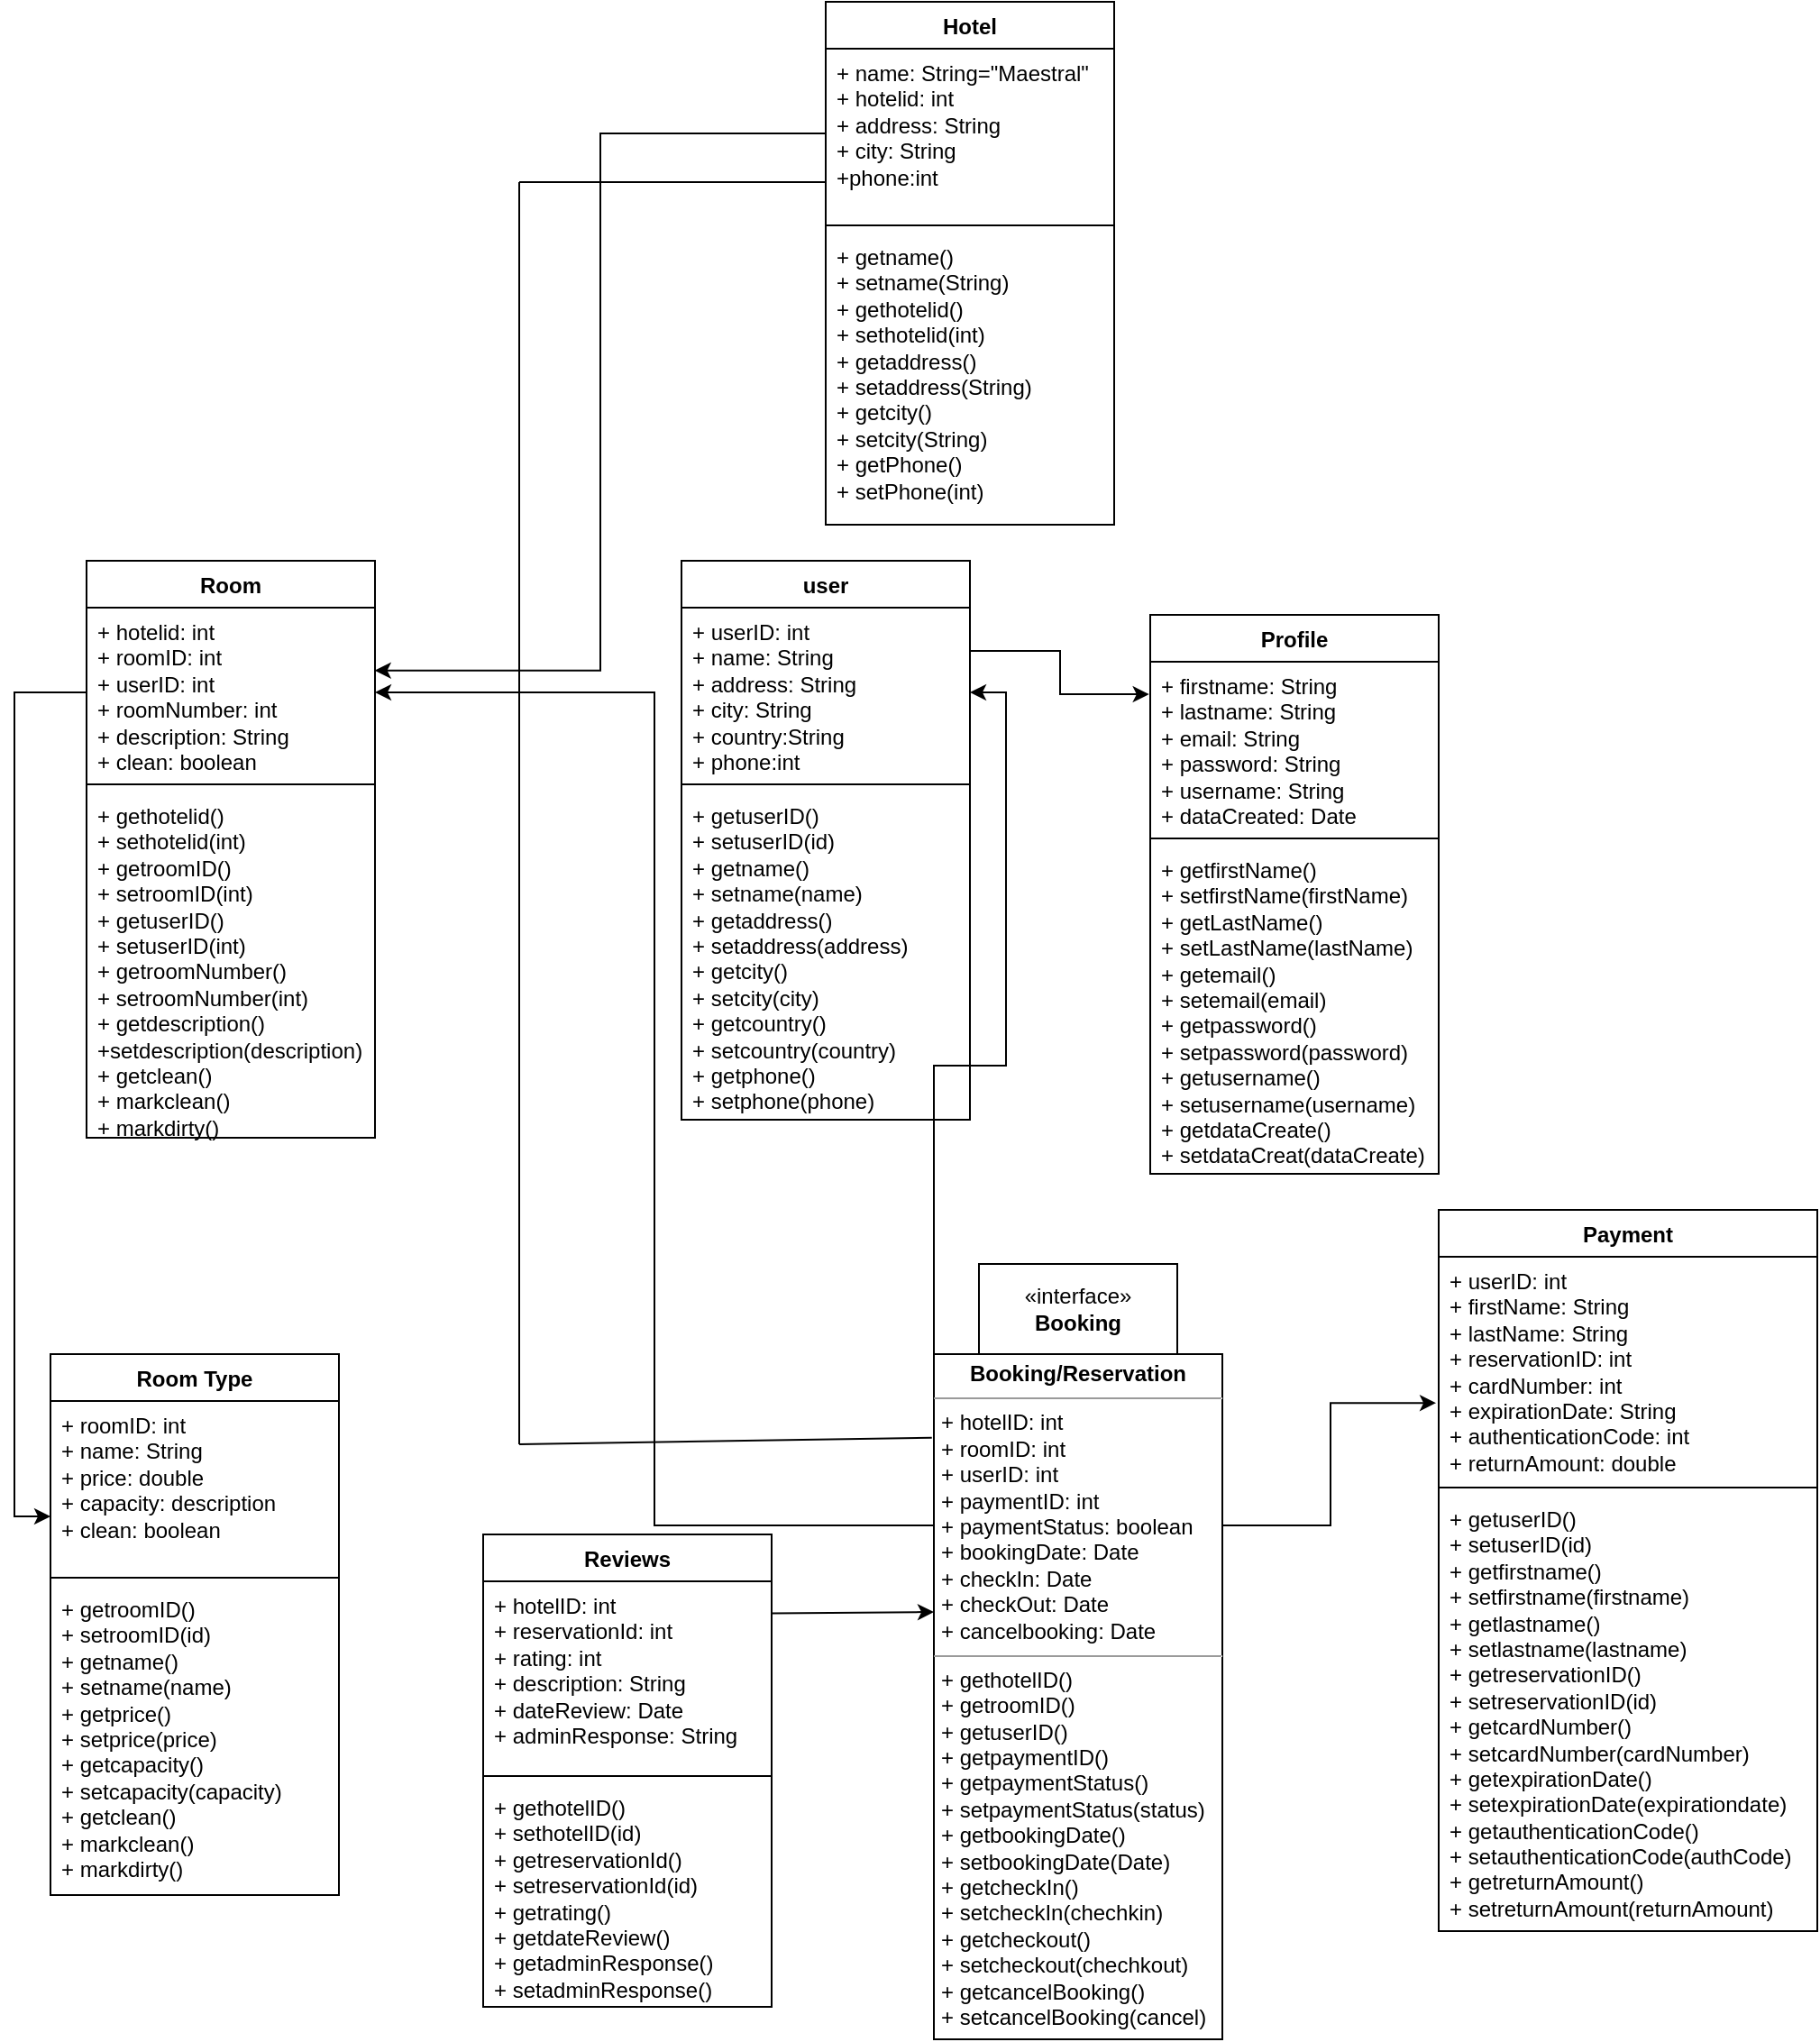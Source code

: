 <mxfile version="22.1.11" type="device">
  <diagram name="Page-1" id="9f46799a-70d6-7492-0946-bef42562c5a5">
    <mxGraphModel dx="2227" dy="1282" grid="1" gridSize="10" guides="1" tooltips="1" connect="1" arrows="1" fold="1" page="1" pageScale="1" pageWidth="1100" pageHeight="850" background="none" math="0" shadow="0">
      <root>
        <mxCell id="0" />
        <mxCell id="1" parent="0" />
        <mxCell id="sUcjQJHlJMkvDkXxaXbN-1" value="Hotel" style="swimlane;fontStyle=1;align=center;verticalAlign=top;childLayout=stackLayout;horizontal=1;startSize=26;horizontalStack=0;resizeParent=1;resizeParentMax=0;resizeLast=0;collapsible=1;marginBottom=0;whiteSpace=wrap;html=1;" vertex="1" parent="1">
          <mxGeometry x="470" y="10" width="160" height="290" as="geometry" />
        </mxCell>
        <mxCell id="sUcjQJHlJMkvDkXxaXbN-2" value="+ name: String=&quot;Maestral&quot;&lt;br&gt;+ hotelid: int&lt;br&gt;+ address: String&lt;br&gt;+ city: String&lt;br&gt;+phone:int" style="text;strokeColor=none;fillColor=none;align=left;verticalAlign=top;spacingLeft=4;spacingRight=4;overflow=hidden;rotatable=0;points=[[0,0.5],[1,0.5]];portConstraint=eastwest;whiteSpace=wrap;html=1;" vertex="1" parent="sUcjQJHlJMkvDkXxaXbN-1">
          <mxGeometry y="26" width="160" height="94" as="geometry" />
        </mxCell>
        <mxCell id="sUcjQJHlJMkvDkXxaXbN-3" value="" style="line;strokeWidth=1;fillColor=none;align=left;verticalAlign=middle;spacingTop=-1;spacingLeft=3;spacingRight=3;rotatable=0;labelPosition=right;points=[];portConstraint=eastwest;strokeColor=inherit;" vertex="1" parent="sUcjQJHlJMkvDkXxaXbN-1">
          <mxGeometry y="120" width="160" height="8" as="geometry" />
        </mxCell>
        <mxCell id="sUcjQJHlJMkvDkXxaXbN-4" value="+ getname()&lt;br&gt;+ setname(String)&lt;br&gt;+ gethotelid()&lt;br&gt;+ sethotelid(int)&lt;br&gt;+ getaddress()&lt;br&gt;+ setaddress(String)&lt;br&gt;+ getcity()&lt;br&gt;+ setcity(String)&lt;br&gt;+ getPhone()&lt;br&gt;+ setPhone(int)&lt;br&gt;" style="text;strokeColor=none;fillColor=none;align=left;verticalAlign=top;spacingLeft=4;spacingRight=4;overflow=hidden;rotatable=0;points=[[0,0.5],[1,0.5]];portConstraint=eastwest;whiteSpace=wrap;html=1;" vertex="1" parent="sUcjQJHlJMkvDkXxaXbN-1">
          <mxGeometry y="128" width="160" height="162" as="geometry" />
        </mxCell>
        <mxCell id="sUcjQJHlJMkvDkXxaXbN-9" value="Room" style="swimlane;fontStyle=1;align=center;verticalAlign=top;childLayout=stackLayout;horizontal=1;startSize=26;horizontalStack=0;resizeParent=1;resizeParentMax=0;resizeLast=0;collapsible=1;marginBottom=0;whiteSpace=wrap;html=1;" vertex="1" parent="1">
          <mxGeometry x="60" y="320" width="160" height="320" as="geometry" />
        </mxCell>
        <mxCell id="sUcjQJHlJMkvDkXxaXbN-10" value="+ hotelid: int&lt;br&gt;+ roomID: int&lt;br&gt;+ userID: int&amp;nbsp;&lt;br&gt;+ roomNumber: int&lt;br&gt;+ description: String&lt;br&gt;+ clean: boolean" style="text;strokeColor=none;fillColor=none;align=left;verticalAlign=top;spacingLeft=4;spacingRight=4;overflow=hidden;rotatable=0;points=[[0,0.5],[1,0.5]];portConstraint=eastwest;whiteSpace=wrap;html=1;" vertex="1" parent="sUcjQJHlJMkvDkXxaXbN-9">
          <mxGeometry y="26" width="160" height="94" as="geometry" />
        </mxCell>
        <mxCell id="sUcjQJHlJMkvDkXxaXbN-11" value="" style="line;strokeWidth=1;fillColor=none;align=left;verticalAlign=middle;spacingTop=-1;spacingLeft=3;spacingRight=3;rotatable=0;labelPosition=right;points=[];portConstraint=eastwest;strokeColor=inherit;" vertex="1" parent="sUcjQJHlJMkvDkXxaXbN-9">
          <mxGeometry y="120" width="160" height="8" as="geometry" />
        </mxCell>
        <mxCell id="sUcjQJHlJMkvDkXxaXbN-12" value="+ gethotelid()&lt;br&gt;+ sethotelid(int)&lt;br&gt;+ getroomID()&lt;br&gt;+ setroomID(int)&lt;br&gt;+ getuserID()&lt;br&gt;+ setuserID(int)&lt;br&gt;+ getroomNumber()&lt;br&gt;+ setroomNumber(int)&lt;br&gt;+ getdescription()&lt;br&gt;+setdescription(description)&lt;br&gt;+ getclean()&lt;br&gt;+ markclean()&lt;br&gt;+ markdirty()&lt;br&gt;&lt;br&gt;" style="text;strokeColor=none;fillColor=none;align=left;verticalAlign=top;spacingLeft=4;spacingRight=4;overflow=hidden;rotatable=0;points=[[0,0.5],[1,0.5]];portConstraint=eastwest;whiteSpace=wrap;html=1;" vertex="1" parent="sUcjQJHlJMkvDkXxaXbN-9">
          <mxGeometry y="128" width="160" height="192" as="geometry" />
        </mxCell>
        <mxCell id="sUcjQJHlJMkvDkXxaXbN-15" style="edgeStyle=orthogonalEdgeStyle;rounded=0;orthogonalLoop=1;jettySize=auto;html=1;entryX=0.999;entryY=0.371;entryDx=0;entryDy=0;entryPerimeter=0;" edge="1" parent="1" source="sUcjQJHlJMkvDkXxaXbN-2" target="sUcjQJHlJMkvDkXxaXbN-10">
          <mxGeometry relative="1" as="geometry" />
        </mxCell>
        <mxCell id="sUcjQJHlJMkvDkXxaXbN-16" value="Room Type" style="swimlane;fontStyle=1;align=center;verticalAlign=top;childLayout=stackLayout;horizontal=1;startSize=26;horizontalStack=0;resizeParent=1;resizeParentMax=0;resizeLast=0;collapsible=1;marginBottom=0;whiteSpace=wrap;html=1;" vertex="1" parent="1">
          <mxGeometry x="40" y="760" width="160" height="300" as="geometry" />
        </mxCell>
        <mxCell id="sUcjQJHlJMkvDkXxaXbN-17" value="+ roomID: int&lt;br&gt;+ name: String&lt;br&gt;+ price: double&lt;br&gt;+ capacity: description&lt;br&gt;+ clean: boolean&lt;br&gt;" style="text;strokeColor=none;fillColor=none;align=left;verticalAlign=top;spacingLeft=4;spacingRight=4;overflow=hidden;rotatable=0;points=[[0,0.5],[1,0.5]];portConstraint=eastwest;whiteSpace=wrap;html=1;" vertex="1" parent="sUcjQJHlJMkvDkXxaXbN-16">
          <mxGeometry y="26" width="160" height="94" as="geometry" />
        </mxCell>
        <mxCell id="sUcjQJHlJMkvDkXxaXbN-18" value="" style="line;strokeWidth=1;fillColor=none;align=left;verticalAlign=middle;spacingTop=-1;spacingLeft=3;spacingRight=3;rotatable=0;labelPosition=right;points=[];portConstraint=eastwest;strokeColor=inherit;" vertex="1" parent="sUcjQJHlJMkvDkXxaXbN-16">
          <mxGeometry y="120" width="160" height="8" as="geometry" />
        </mxCell>
        <mxCell id="sUcjQJHlJMkvDkXxaXbN-19" value="+ getroomID()&lt;br&gt;+ setroomID(id)&lt;br&gt;+ getname()&lt;br&gt;+ setname(name)&lt;br&gt;+ getprice()&lt;br&gt;+ setprice(price)&lt;br&gt;+ getcapacity()&lt;br&gt;+ setcapacity(capacity)&lt;br&gt;+ getclean()&lt;br&gt;+ markclean()&lt;br&gt;+ markdirty()" style="text;strokeColor=none;fillColor=none;align=left;verticalAlign=top;spacingLeft=4;spacingRight=4;overflow=hidden;rotatable=0;points=[[0,0.5],[1,0.5]];portConstraint=eastwest;whiteSpace=wrap;html=1;" vertex="1" parent="sUcjQJHlJMkvDkXxaXbN-16">
          <mxGeometry y="128" width="160" height="172" as="geometry" />
        </mxCell>
        <mxCell id="sUcjQJHlJMkvDkXxaXbN-28" style="edgeStyle=orthogonalEdgeStyle;rounded=0;orthogonalLoop=1;jettySize=auto;html=1;exitX=0;exitY=0.25;exitDx=0;exitDy=0;entryX=1;entryY=0.5;entryDx=0;entryDy=0;" edge="1" parent="1" source="sUcjQJHlJMkvDkXxaXbN-26" target="sUcjQJHlJMkvDkXxaXbN-10">
          <mxGeometry relative="1" as="geometry">
            <mxPoint x="260" y="370" as="targetPoint" />
          </mxGeometry>
        </mxCell>
        <mxCell id="sUcjQJHlJMkvDkXxaXbN-36" style="edgeStyle=orthogonalEdgeStyle;rounded=0;orthogonalLoop=1;jettySize=auto;html=1;exitX=0;exitY=0;exitDx=0;exitDy=0;" edge="1" parent="1" source="sUcjQJHlJMkvDkXxaXbN-26" target="sUcjQJHlJMkvDkXxaXbN-32">
          <mxGeometry relative="1" as="geometry" />
        </mxCell>
        <mxCell id="sUcjQJHlJMkvDkXxaXbN-26" value="&lt;p style=&quot;margin:0px;margin-top:4px;text-align:center;&quot;&gt;&lt;b&gt;Booking/Reservation&lt;/b&gt;&lt;/p&gt;&lt;hr size=&quot;1&quot;&gt;&lt;p style=&quot;margin:0px;margin-left:4px;&quot;&gt;+ hotelID: int&lt;/p&gt;&lt;p style=&quot;margin:0px;margin-left:4px;&quot;&gt;+ roomID: int&lt;/p&gt;&lt;p style=&quot;margin:0px;margin-left:4px;&quot;&gt;+ userID: int&lt;/p&gt;&lt;p style=&quot;margin:0px;margin-left:4px;&quot;&gt;+ paymentID: int&lt;/p&gt;&lt;p style=&quot;margin:0px;margin-left:4px;&quot;&gt;+ paymentStatus: boolean&lt;/p&gt;&lt;p style=&quot;margin:0px;margin-left:4px;&quot;&gt;+ bookingDate: Date&lt;/p&gt;&lt;p style=&quot;margin:0px;margin-left:4px;&quot;&gt;+ checkIn: Date&lt;/p&gt;&lt;p style=&quot;margin:0px;margin-left:4px;&quot;&gt;+ checkOut: Date&lt;/p&gt;&lt;p style=&quot;margin:0px;margin-left:4px;&quot;&gt;+ cancelbooking: Date&lt;/p&gt;&lt;hr size=&quot;1&quot;&gt;&lt;p style=&quot;margin:0px;margin-left:4px;&quot;&gt;+ gethotelID()&lt;/p&gt;&lt;p style=&quot;margin:0px;margin-left:4px;&quot;&gt;+ getroomID()&lt;/p&gt;&lt;p style=&quot;margin:0px;margin-left:4px;&quot;&gt;+ getuserID()&lt;/p&gt;&lt;p style=&quot;margin:0px;margin-left:4px;&quot;&gt;+ getpaymentID()&lt;/p&gt;&lt;p style=&quot;margin:0px;margin-left:4px;&quot;&gt;+ getpaymentStatus()&lt;/p&gt;&lt;p style=&quot;margin:0px;margin-left:4px;&quot;&gt;+ setpaymentStatus(status)&lt;/p&gt;&lt;p style=&quot;margin:0px;margin-left:4px;&quot;&gt;+ getbookingDate()&lt;/p&gt;&lt;p style=&quot;margin:0px;margin-left:4px;&quot;&gt;+ setbookingDate(Date)&lt;/p&gt;&lt;p style=&quot;margin:0px;margin-left:4px;&quot;&gt;+ getcheckIn()&lt;/p&gt;&lt;p style=&quot;margin:0px;margin-left:4px;&quot;&gt;+ setcheckIn(chechkin)&lt;/p&gt;&lt;p style=&quot;margin:0px;margin-left:4px;&quot;&gt;+ getcheckout()&lt;/p&gt;&lt;p style=&quot;margin:0px;margin-left:4px;&quot;&gt;+ setcheckout(chechkout)&lt;/p&gt;&lt;p style=&quot;margin:0px;margin-left:4px;&quot;&gt;+ getcancelBooking()&lt;/p&gt;&lt;p style=&quot;margin:0px;margin-left:4px;&quot;&gt;+ setcancelBooking(cancel)&lt;/p&gt;" style="verticalAlign=top;align=left;overflow=fill;fontSize=12;fontFamily=Helvetica;html=1;whiteSpace=wrap;" vertex="1" parent="1">
          <mxGeometry x="530" y="760" width="160" height="380" as="geometry" />
        </mxCell>
        <mxCell id="sUcjQJHlJMkvDkXxaXbN-29" style="edgeStyle=orthogonalEdgeStyle;rounded=0;orthogonalLoop=1;jettySize=auto;html=1;exitX=0;exitY=0.5;exitDx=0;exitDy=0;entryX=0;entryY=0.681;entryDx=0;entryDy=0;entryPerimeter=0;" edge="1" parent="1" source="sUcjQJHlJMkvDkXxaXbN-10" target="sUcjQJHlJMkvDkXxaXbN-17">
          <mxGeometry relative="1" as="geometry">
            <mxPoint x="10" y="850" as="targetPoint" />
          </mxGeometry>
        </mxCell>
        <mxCell id="sUcjQJHlJMkvDkXxaXbN-31" value="user" style="swimlane;fontStyle=1;align=center;verticalAlign=top;childLayout=stackLayout;horizontal=1;startSize=26;horizontalStack=0;resizeParent=1;resizeParentMax=0;resizeLast=0;collapsible=1;marginBottom=0;whiteSpace=wrap;html=1;" vertex="1" parent="1">
          <mxGeometry x="390" y="320" width="160" height="310" as="geometry" />
        </mxCell>
        <mxCell id="sUcjQJHlJMkvDkXxaXbN-32" value="+ userID: int&lt;br&gt;+ name: String&lt;br&gt;+ address: String&lt;br&gt;+ city: String&lt;br&gt;+ country:String&lt;br&gt;+ phone:int" style="text;strokeColor=none;fillColor=none;align=left;verticalAlign=top;spacingLeft=4;spacingRight=4;overflow=hidden;rotatable=0;points=[[0,0.5],[1,0.5]];portConstraint=eastwest;whiteSpace=wrap;html=1;" vertex="1" parent="sUcjQJHlJMkvDkXxaXbN-31">
          <mxGeometry y="26" width="160" height="94" as="geometry" />
        </mxCell>
        <mxCell id="sUcjQJHlJMkvDkXxaXbN-33" value="" style="line;strokeWidth=1;fillColor=none;align=left;verticalAlign=middle;spacingTop=-1;spacingLeft=3;spacingRight=3;rotatable=0;labelPosition=right;points=[];portConstraint=eastwest;strokeColor=inherit;" vertex="1" parent="sUcjQJHlJMkvDkXxaXbN-31">
          <mxGeometry y="120" width="160" height="8" as="geometry" />
        </mxCell>
        <mxCell id="sUcjQJHlJMkvDkXxaXbN-34" value="+ getuserID()&lt;br&gt;+ setuserID(id)&lt;br&gt;+ getname()&lt;br&gt;+ setname(name)&lt;br&gt;+ getaddress()&lt;br&gt;+ setaddress(address)&amp;nbsp;&lt;br&gt;+ getcity()&lt;br&gt;+ setcity(city)&lt;br&gt;+ getcountry()&lt;br&gt;+ setcountry(country)&lt;br&gt;+ getphone()&lt;br&gt;+ setphone(phone)&lt;br&gt;" style="text;strokeColor=none;fillColor=none;align=left;verticalAlign=top;spacingLeft=4;spacingRight=4;overflow=hidden;rotatable=0;points=[[0,0.5],[1,0.5]];portConstraint=eastwest;whiteSpace=wrap;html=1;" vertex="1" parent="sUcjQJHlJMkvDkXxaXbN-31">
          <mxGeometry y="128" width="160" height="182" as="geometry" />
        </mxCell>
        <mxCell id="sUcjQJHlJMkvDkXxaXbN-35" value="«interface»&lt;br&gt;&lt;b&gt;Booking&lt;/b&gt;" style="html=1;whiteSpace=wrap;" vertex="1" parent="1">
          <mxGeometry x="555" y="710" width="110" height="50" as="geometry" />
        </mxCell>
        <mxCell id="sUcjQJHlJMkvDkXxaXbN-37" value="" style="endArrow=none;html=1;rounded=0;" edge="1" parent="1">
          <mxGeometry width="50" height="50" relative="1" as="geometry">
            <mxPoint x="300" y="110" as="sourcePoint" />
            <mxPoint x="470" y="110" as="targetPoint" />
          </mxGeometry>
        </mxCell>
        <mxCell id="sUcjQJHlJMkvDkXxaXbN-38" value="" style="endArrow=none;html=1;rounded=0;" edge="1" parent="1">
          <mxGeometry width="50" height="50" relative="1" as="geometry">
            <mxPoint x="300" y="810" as="sourcePoint" />
            <mxPoint x="300" y="110" as="targetPoint" />
          </mxGeometry>
        </mxCell>
        <mxCell id="sUcjQJHlJMkvDkXxaXbN-39" value="" style="endArrow=none;html=1;rounded=0;entryX=-0.007;entryY=0.122;entryDx=0;entryDy=0;entryPerimeter=0;" edge="1" parent="1" target="sUcjQJHlJMkvDkXxaXbN-26">
          <mxGeometry width="50" height="50" relative="1" as="geometry">
            <mxPoint x="300" y="810" as="sourcePoint" />
            <mxPoint x="320" y="810" as="targetPoint" />
          </mxGeometry>
        </mxCell>
        <mxCell id="sUcjQJHlJMkvDkXxaXbN-40" value="Reviews" style="swimlane;fontStyle=1;align=center;verticalAlign=top;childLayout=stackLayout;horizontal=1;startSize=26;horizontalStack=0;resizeParent=1;resizeParentMax=0;resizeLast=0;collapsible=1;marginBottom=0;whiteSpace=wrap;html=1;" vertex="1" parent="1">
          <mxGeometry x="280" y="860" width="160" height="262" as="geometry" />
        </mxCell>
        <mxCell id="sUcjQJHlJMkvDkXxaXbN-41" value="+ hotelID: int&lt;br&gt;+ reservationId: int&lt;br&gt;+ rating: int&lt;br&gt;+ description: String&lt;br&gt;+ dateReview: Date&lt;br&gt;+ adminResponse: String" style="text;strokeColor=none;fillColor=none;align=left;verticalAlign=top;spacingLeft=4;spacingRight=4;overflow=hidden;rotatable=0;points=[[0,0.5],[1,0.5]];portConstraint=eastwest;whiteSpace=wrap;html=1;" vertex="1" parent="sUcjQJHlJMkvDkXxaXbN-40">
          <mxGeometry y="26" width="160" height="104" as="geometry" />
        </mxCell>
        <mxCell id="sUcjQJHlJMkvDkXxaXbN-42" value="" style="line;strokeWidth=1;fillColor=none;align=left;verticalAlign=middle;spacingTop=-1;spacingLeft=3;spacingRight=3;rotatable=0;labelPosition=right;points=[];portConstraint=eastwest;strokeColor=inherit;" vertex="1" parent="sUcjQJHlJMkvDkXxaXbN-40">
          <mxGeometry y="130" width="160" height="8" as="geometry" />
        </mxCell>
        <mxCell id="sUcjQJHlJMkvDkXxaXbN-43" value="+ gethotelID()&lt;br&gt;+ sethotelID(id)&lt;br&gt;+ getreservationId()&lt;br&gt;+ setreservationId(id)&lt;br&gt;+ getrating()&lt;br&gt;+ getdateReview()&lt;br&gt;+ getadminResponse()&lt;br&gt;+ setadminResponse()" style="text;strokeColor=none;fillColor=none;align=left;verticalAlign=top;spacingLeft=4;spacingRight=4;overflow=hidden;rotatable=0;points=[[0,0.5],[1,0.5]];portConstraint=eastwest;whiteSpace=wrap;html=1;" vertex="1" parent="sUcjQJHlJMkvDkXxaXbN-40">
          <mxGeometry y="138" width="160" height="124" as="geometry" />
        </mxCell>
        <mxCell id="sUcjQJHlJMkvDkXxaXbN-45" value="" style="endArrow=classic;html=1;rounded=0;exitX=1.002;exitY=0.171;exitDx=0;exitDy=0;exitPerimeter=0;" edge="1" parent="1" source="sUcjQJHlJMkvDkXxaXbN-41">
          <mxGeometry width="50" height="50" relative="1" as="geometry">
            <mxPoint x="440" y="900" as="sourcePoint" />
            <mxPoint x="530" y="903" as="targetPoint" />
          </mxGeometry>
        </mxCell>
        <mxCell id="sUcjQJHlJMkvDkXxaXbN-46" value="Payment" style="swimlane;fontStyle=1;align=center;verticalAlign=top;childLayout=stackLayout;horizontal=1;startSize=26;horizontalStack=0;resizeParent=1;resizeParentMax=0;resizeLast=0;collapsible=1;marginBottom=0;whiteSpace=wrap;html=1;" vertex="1" parent="1">
          <mxGeometry x="810" y="680" width="210" height="400" as="geometry" />
        </mxCell>
        <mxCell id="sUcjQJHlJMkvDkXxaXbN-47" value="+ userID: int&lt;br&gt;+ firstName: String&lt;br&gt;+ lastName: String&lt;br&gt;+ reservationID: int&lt;br&gt;+ cardNumber: int&lt;br&gt;+ expirationDate: String&lt;br&gt;+ authenticationCode: int&lt;br&gt;+ returnAmount: double" style="text;strokeColor=none;fillColor=none;align=left;verticalAlign=top;spacingLeft=4;spacingRight=4;overflow=hidden;rotatable=0;points=[[0,0.5],[1,0.5]];portConstraint=eastwest;whiteSpace=wrap;html=1;" vertex="1" parent="sUcjQJHlJMkvDkXxaXbN-46">
          <mxGeometry y="26" width="210" height="124" as="geometry" />
        </mxCell>
        <mxCell id="sUcjQJHlJMkvDkXxaXbN-48" value="" style="line;strokeWidth=1;fillColor=none;align=left;verticalAlign=middle;spacingTop=-1;spacingLeft=3;spacingRight=3;rotatable=0;labelPosition=right;points=[];portConstraint=eastwest;strokeColor=inherit;" vertex="1" parent="sUcjQJHlJMkvDkXxaXbN-46">
          <mxGeometry y="150" width="210" height="8" as="geometry" />
        </mxCell>
        <mxCell id="sUcjQJHlJMkvDkXxaXbN-49" value="+ getuserID()&lt;br&gt;+ setuserID(id)&lt;br&gt;+ getfirstname()&lt;br&gt;+ setfirstname(firstname)&lt;br&gt;+ getlastname()&amp;nbsp;&lt;br&gt;+ setlastname(lastname)&lt;br&gt;+ getreservationID()&lt;br&gt;+ setreservationID(id)&lt;br&gt;+ getcardNumber()&lt;br&gt;+ setcardNumber(cardNumber)&lt;br&gt;+ getexpirationDate()&lt;br&gt;+ setexpirationDate(expirationdate)&lt;br&gt;+ getauthenticationCode()&lt;br&gt;+ setauthenticationCode(authCode)&amp;nbsp;&lt;br&gt;+ getreturnAmount()&lt;br&gt;+ setreturnAmount(returnAmount)" style="text;strokeColor=none;fillColor=none;align=left;verticalAlign=top;spacingLeft=4;spacingRight=4;overflow=hidden;rotatable=0;points=[[0,0.5],[1,0.5]];portConstraint=eastwest;whiteSpace=wrap;html=1;" vertex="1" parent="sUcjQJHlJMkvDkXxaXbN-46">
          <mxGeometry y="158" width="210" height="242" as="geometry" />
        </mxCell>
        <mxCell id="sUcjQJHlJMkvDkXxaXbN-51" style="edgeStyle=orthogonalEdgeStyle;rounded=0;orthogonalLoop=1;jettySize=auto;html=1;exitX=1;exitY=0.25;exitDx=0;exitDy=0;entryX=-0.007;entryY=0.654;entryDx=0;entryDy=0;entryPerimeter=0;" edge="1" parent="1" source="sUcjQJHlJMkvDkXxaXbN-26" target="sUcjQJHlJMkvDkXxaXbN-47">
          <mxGeometry relative="1" as="geometry" />
        </mxCell>
        <mxCell id="sUcjQJHlJMkvDkXxaXbN-53" value="Profile" style="swimlane;fontStyle=1;align=center;verticalAlign=top;childLayout=stackLayout;horizontal=1;startSize=26;horizontalStack=0;resizeParent=1;resizeParentMax=0;resizeLast=0;collapsible=1;marginBottom=0;whiteSpace=wrap;html=1;" vertex="1" parent="1">
          <mxGeometry x="650" y="350" width="160" height="310" as="geometry" />
        </mxCell>
        <mxCell id="sUcjQJHlJMkvDkXxaXbN-54" value="+ firstname: String&lt;br&gt;+ lastname: String&lt;br&gt;+ email: String&lt;br&gt;+ password: String&lt;br&gt;+ username: String&lt;br&gt;+ dataCreated: Date" style="text;strokeColor=none;fillColor=none;align=left;verticalAlign=top;spacingLeft=4;spacingRight=4;overflow=hidden;rotatable=0;points=[[0,0.5],[1,0.5]];portConstraint=eastwest;whiteSpace=wrap;html=1;" vertex="1" parent="sUcjQJHlJMkvDkXxaXbN-53">
          <mxGeometry y="26" width="160" height="94" as="geometry" />
        </mxCell>
        <mxCell id="sUcjQJHlJMkvDkXxaXbN-55" value="" style="line;strokeWidth=1;fillColor=none;align=left;verticalAlign=middle;spacingTop=-1;spacingLeft=3;spacingRight=3;rotatable=0;labelPosition=right;points=[];portConstraint=eastwest;strokeColor=inherit;" vertex="1" parent="sUcjQJHlJMkvDkXxaXbN-53">
          <mxGeometry y="120" width="160" height="8" as="geometry" />
        </mxCell>
        <mxCell id="sUcjQJHlJMkvDkXxaXbN-56" value="+ getfirstName()&lt;br&gt;+ setfirstName(firstName)&lt;br&gt;+ getLastName()&lt;br&gt;+ setLastName(lastName)&lt;br&gt;+ getemail()&lt;br&gt;+ setemail(email)&lt;br&gt;+ getpassword()&lt;br&gt;+ setpassword(password)&lt;br&gt;+ getusername()&lt;br&gt;+ setusername(username)&lt;br&gt;+ getdataCreate()&lt;br&gt;+ setdataCreat(dataCreate)&lt;br&gt;&lt;br&gt;&amp;nbsp;" style="text;strokeColor=none;fillColor=none;align=left;verticalAlign=top;spacingLeft=4;spacingRight=4;overflow=hidden;rotatable=0;points=[[0,0.5],[1,0.5]];portConstraint=eastwest;whiteSpace=wrap;html=1;" vertex="1" parent="sUcjQJHlJMkvDkXxaXbN-53">
          <mxGeometry y="128" width="160" height="182" as="geometry" />
        </mxCell>
        <mxCell id="sUcjQJHlJMkvDkXxaXbN-57" style="edgeStyle=orthogonalEdgeStyle;rounded=0;orthogonalLoop=1;jettySize=auto;html=1;exitX=1;exitY=0.5;exitDx=0;exitDy=0;entryX=-0.004;entryY=0.192;entryDx=0;entryDy=0;entryPerimeter=0;" edge="1" parent="1" source="sUcjQJHlJMkvDkXxaXbN-32" target="sUcjQJHlJMkvDkXxaXbN-54">
          <mxGeometry relative="1" as="geometry">
            <Array as="points">
              <mxPoint x="550" y="370" />
              <mxPoint x="600" y="370" />
              <mxPoint x="600" y="394" />
            </Array>
          </mxGeometry>
        </mxCell>
      </root>
    </mxGraphModel>
  </diagram>
</mxfile>
